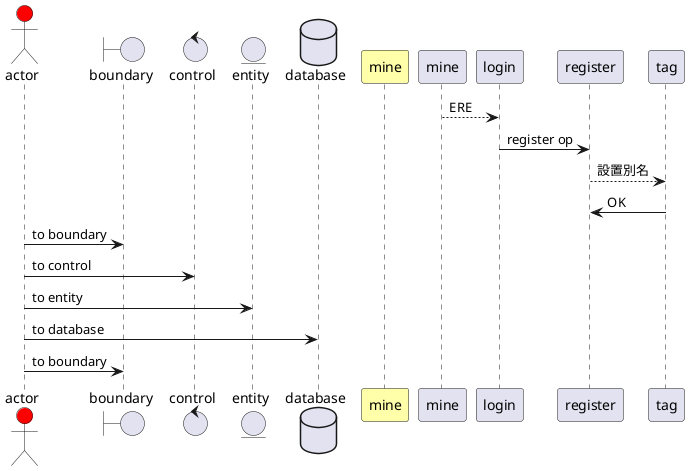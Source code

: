 @startuml

actor actor #red

boundary boundary

control control

entity entity

database database

/'
    participant "mine"  as L #0ff
    这句的语法和下面的一语发一致
'/
participant L as "mine" #ffa


mine --> login:  ERE
login -> register: register op

/'
    register -->  alias as "tag"
     这句的语法和下面的一语发一致
     將 tag 成員设置别名为alias ，若带 message 加 :.*(通配符)
'/
register --> "tag" as alias: 設置別名

alias -> register: OK


actor -> boundary: to boundary
actor -> control: to control
actor -> entity: to entity
actor -> database: to database
actor -> boundary: to boundary


@enduml